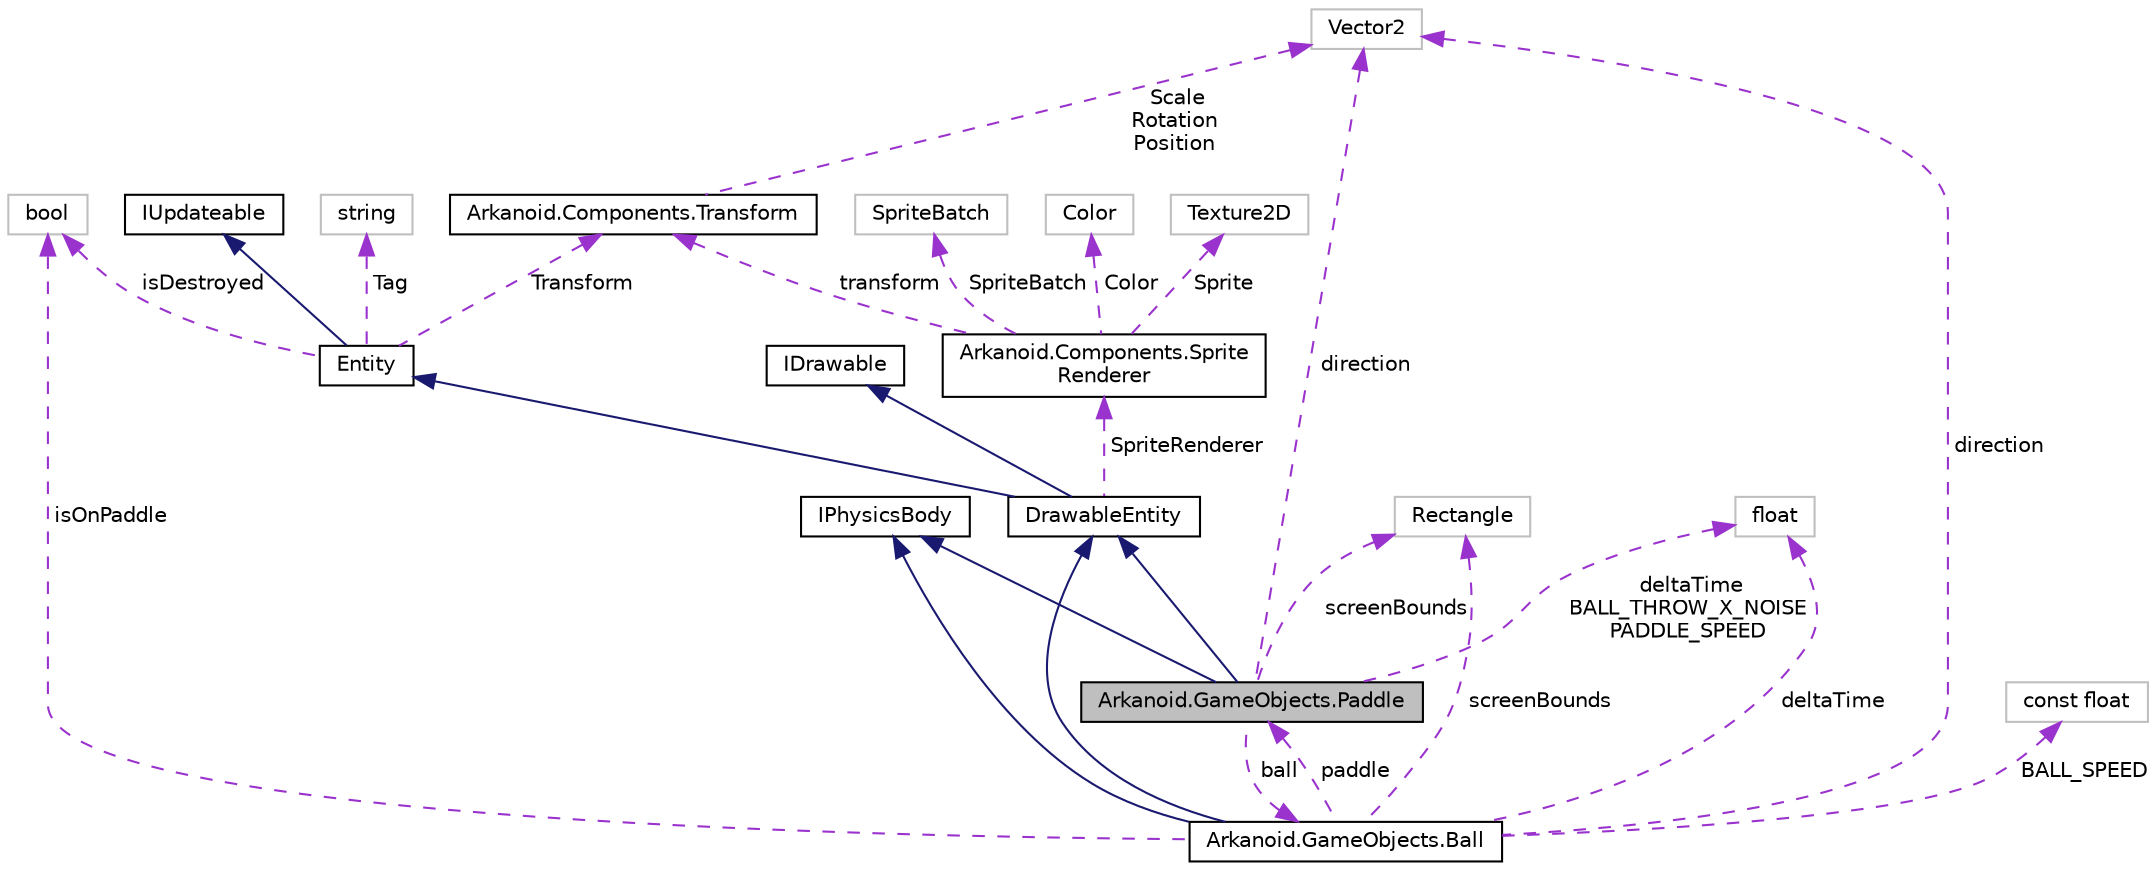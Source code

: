 digraph "Arkanoid.GameObjects.Paddle"
{
 // INTERACTIVE_SVG=YES
  edge [fontname="Helvetica",fontsize="10",labelfontname="Helvetica",labelfontsize="10"];
  node [fontname="Helvetica",fontsize="10",shape=record];
  Node6 [label="Arkanoid.GameObjects.Paddle",height=0.2,width=0.4,color="black", fillcolor="grey75", style="filled", fontcolor="black"];
  Node7 -> Node6 [dir="back",color="midnightblue",fontsize="10",style="solid",fontname="Helvetica"];
  Node7 [label="DrawableEntity",height=0.2,width=0.4,color="black", fillcolor="white", style="filled",URL="$class_arkanoid_1_1_drawable_entity.html",tooltip="Class for entities with textures "];
  Node8 -> Node7 [dir="back",color="midnightblue",fontsize="10",style="solid",fontname="Helvetica"];
  Node8 [label="Entity",height=0.2,width=0.4,color="black", fillcolor="white", style="filled",URL="$class_arkanoid_1_1_entity.html",tooltip="Basic class for objects (every updateable body in the scene must inherit from it) ..."];
  Node9 -> Node8 [dir="back",color="midnightblue",fontsize="10",style="solid",fontname="Helvetica"];
  Node9 [label="IUpdateable",height=0.2,width=0.4,color="black", fillcolor="white", style="filled",URL="$interface_arkanoid_1_1_i_updateable.html",tooltip="Basic interface for objects which should be updated every frame "];
  Node10 -> Node8 [dir="back",color="darkorchid3",fontsize="10",style="dashed",label=" Tag" ,fontname="Helvetica"];
  Node10 [label="string",height=0.2,width=0.4,color="grey75", fillcolor="white", style="filled"];
  Node11 -> Node8 [dir="back",color="darkorchid3",fontsize="10",style="dashed",label=" Transform" ,fontname="Helvetica"];
  Node11 [label="Arkanoid.Components.Transform",height=0.2,width=0.4,color="black", fillcolor="white", style="filled",URL="$class_arkanoid_1_1_components_1_1_transform.html",tooltip="Class containing position, rotation and scale of the entity "];
  Node12 -> Node11 [dir="back",color="darkorchid3",fontsize="10",style="dashed",label=" Scale\nRotation\nPosition" ,fontname="Helvetica"];
  Node12 [label="Vector2",height=0.2,width=0.4,color="grey75", fillcolor="white", style="filled"];
  Node13 -> Node8 [dir="back",color="darkorchid3",fontsize="10",style="dashed",label=" isDestroyed" ,fontname="Helvetica"];
  Node13 [label="bool",height=0.2,width=0.4,color="grey75", fillcolor="white", style="filled"];
  Node14 -> Node7 [dir="back",color="midnightblue",fontsize="10",style="solid",fontname="Helvetica"];
  Node14 [label="IDrawable",height=0.2,width=0.4,color="black", fillcolor="white", style="filled",URL="$interface_arkanoid_1_1_i_drawable.html",tooltip="Interface for objects drawn on the screen "];
  Node15 -> Node7 [dir="back",color="darkorchid3",fontsize="10",style="dashed",label=" SpriteRenderer" ,fontname="Helvetica"];
  Node15 [label="Arkanoid.Components.Sprite\lRenderer",height=0.2,width=0.4,color="black", fillcolor="white", style="filled",URL="$class_arkanoid_1_1_components_1_1_sprite_renderer.html",tooltip="Component class taking care of drawing texture it contains "];
  Node16 -> Node15 [dir="back",color="darkorchid3",fontsize="10",style="dashed",label=" SpriteBatch" ,fontname="Helvetica"];
  Node16 [label="SpriteBatch",height=0.2,width=0.4,color="grey75", fillcolor="white", style="filled"];
  Node11 -> Node15 [dir="back",color="darkorchid3",fontsize="10",style="dashed",label=" transform" ,fontname="Helvetica"];
  Node17 -> Node15 [dir="back",color="darkorchid3",fontsize="10",style="dashed",label=" Color" ,fontname="Helvetica"];
  Node17 [label="Color",height=0.2,width=0.4,color="grey75", fillcolor="white", style="filled"];
  Node18 -> Node15 [dir="back",color="darkorchid3",fontsize="10",style="dashed",label=" Sprite" ,fontname="Helvetica"];
  Node18 [label="Texture2D",height=0.2,width=0.4,color="grey75", fillcolor="white", style="filled"];
  Node19 -> Node6 [dir="back",color="midnightblue",fontsize="10",style="solid",fontname="Helvetica"];
  Node19 [label="IPhysicsBody",height=0.2,width=0.4,color="black", fillcolor="white", style="filled",URL="$interface_arkanoid_1_1_i_physics_body.html",tooltip="Interface for objects with physics on the screen "];
  Node20 -> Node6 [dir="back",color="darkorchid3",fontsize="10",style="dashed",label=" ball" ,fontname="Helvetica"];
  Node20 [label="Arkanoid.GameObjects.Ball",height=0.2,width=0.4,color="black", fillcolor="white", style="filled",URL="$class_arkanoid_1_1_game_objects_1_1_ball.html",tooltip="Class representing bouncing arkanoid ball in the game "];
  Node7 -> Node20 [dir="back",color="midnightblue",fontsize="10",style="solid",fontname="Helvetica"];
  Node19 -> Node20 [dir="back",color="midnightblue",fontsize="10",style="solid",fontname="Helvetica"];
  Node21 -> Node20 [dir="back",color="darkorchid3",fontsize="10",style="dashed",label=" deltaTime" ,fontname="Helvetica"];
  Node21 [label="float",height=0.2,width=0.4,color="grey75", fillcolor="white", style="filled"];
  Node6 -> Node20 [dir="back",color="darkorchid3",fontsize="10",style="dashed",label=" paddle" ,fontname="Helvetica"];
  Node12 -> Node20 [dir="back",color="darkorchid3",fontsize="10",style="dashed",label=" direction" ,fontname="Helvetica"];
  Node22 -> Node20 [dir="back",color="darkorchid3",fontsize="10",style="dashed",label=" screenBounds" ,fontname="Helvetica"];
  Node22 [label="Rectangle",height=0.2,width=0.4,color="grey75", fillcolor="white", style="filled"];
  Node13 -> Node20 [dir="back",color="darkorchid3",fontsize="10",style="dashed",label=" isOnPaddle" ,fontname="Helvetica"];
  Node23 -> Node20 [dir="back",color="darkorchid3",fontsize="10",style="dashed",label=" BALL_SPEED" ,fontname="Helvetica"];
  Node23 [label="const float",height=0.2,width=0.4,color="grey75", fillcolor="white", style="filled"];
  Node21 -> Node6 [dir="back",color="darkorchid3",fontsize="10",style="dashed",label=" deltaTime\nBALL_THROW_X_NOISE\nPADDLE_SPEED" ,fontname="Helvetica"];
  Node12 -> Node6 [dir="back",color="darkorchid3",fontsize="10",style="dashed",label=" direction" ,fontname="Helvetica"];
  Node22 -> Node6 [dir="back",color="darkorchid3",fontsize="10",style="dashed",label=" screenBounds" ,fontname="Helvetica"];
}
